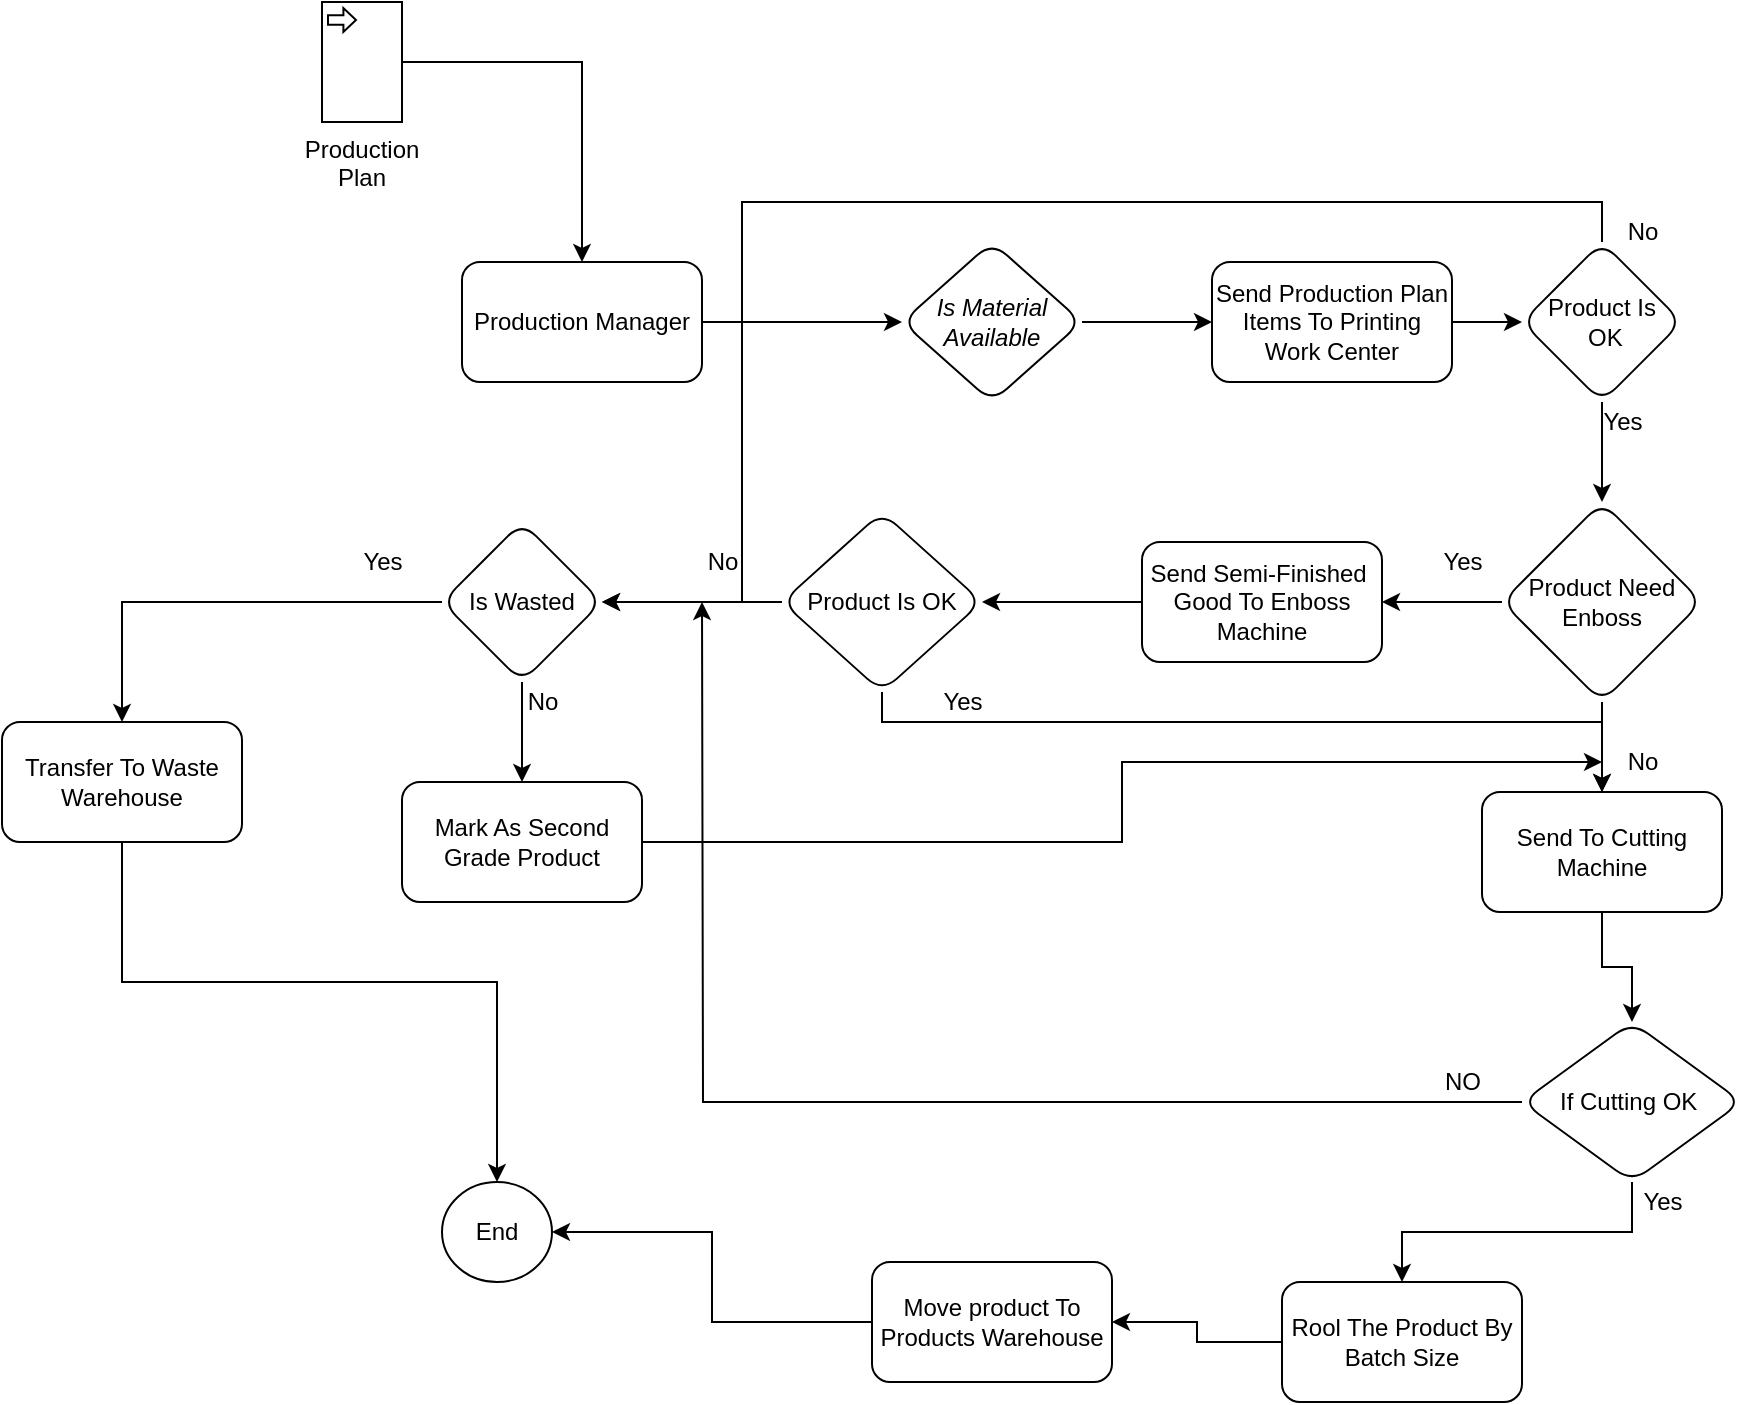 <mxfile version="20.4.0" type="github">
  <diagram name="Page-1" id="2a216829-ef6e-dabb-86c1-c78162f3ba2b">
    <mxGraphModel dx="2016" dy="507" grid="1" gridSize="10" guides="1" tooltips="1" connect="1" arrows="1" fold="1" page="1" pageScale="1" pageWidth="850" pageHeight="1100" background="none" math="0" shadow="0">
      <root>
        <mxCell id="0" />
        <mxCell id="1" parent="0" />
        <mxCell id="7Kr13zW_n3Wc-PNVk7xG-3" style="edgeStyle=orthogonalEdgeStyle;rounded=0;orthogonalLoop=1;jettySize=auto;html=1;" edge="1" parent="1" source="7Kr13zW_n3Wc-PNVk7xG-1" target="7Kr13zW_n3Wc-PNVk7xG-2">
          <mxGeometry relative="1" as="geometry" />
        </mxCell>
        <mxCell id="7Kr13zW_n3Wc-PNVk7xG-1" value="Production Plan" style="shape=mxgraph.bpmn.data;labelPosition=center;verticalLabelPosition=bottom;align=center;verticalAlign=top;whiteSpace=wrap;size=0;html=1;bpmnTransferType=input;" vertex="1" parent="1">
          <mxGeometry x="10" y="400" width="40" height="60" as="geometry" />
        </mxCell>
        <mxCell id="7Kr13zW_n3Wc-PNVk7xG-6" value="" style="edgeStyle=orthogonalEdgeStyle;rounded=0;orthogonalLoop=1;jettySize=auto;html=1;" edge="1" parent="1" source="7Kr13zW_n3Wc-PNVk7xG-2" target="7Kr13zW_n3Wc-PNVk7xG-5">
          <mxGeometry relative="1" as="geometry" />
        </mxCell>
        <mxCell id="7Kr13zW_n3Wc-PNVk7xG-2" value="Production Manager" style="rounded=1;whiteSpace=wrap;html=1;" vertex="1" parent="1">
          <mxGeometry x="80" y="530" width="120" height="60" as="geometry" />
        </mxCell>
        <mxCell id="7Kr13zW_n3Wc-PNVk7xG-8" value="" style="edgeStyle=orthogonalEdgeStyle;rounded=0;orthogonalLoop=1;jettySize=auto;html=1;" edge="1" parent="1" source="7Kr13zW_n3Wc-PNVk7xG-5" target="7Kr13zW_n3Wc-PNVk7xG-7">
          <mxGeometry relative="1" as="geometry" />
        </mxCell>
        <mxCell id="7Kr13zW_n3Wc-PNVk7xG-5" value="&lt;i&gt;Is Material Available&lt;/i&gt;" style="rhombus;whiteSpace=wrap;html=1;rounded=1;" vertex="1" parent="1">
          <mxGeometry x="300" y="520" width="90" height="80" as="geometry" />
        </mxCell>
        <mxCell id="7Kr13zW_n3Wc-PNVk7xG-10" value="" style="edgeStyle=orthogonalEdgeStyle;rounded=0;orthogonalLoop=1;jettySize=auto;html=1;" edge="1" parent="1" source="7Kr13zW_n3Wc-PNVk7xG-7" target="7Kr13zW_n3Wc-PNVk7xG-9">
          <mxGeometry relative="1" as="geometry" />
        </mxCell>
        <mxCell id="7Kr13zW_n3Wc-PNVk7xG-7" value="Send Production Plan Items To Printing Work Center" style="whiteSpace=wrap;html=1;rounded=1;" vertex="1" parent="1">
          <mxGeometry x="455" y="530" width="120" height="60" as="geometry" />
        </mxCell>
        <mxCell id="7Kr13zW_n3Wc-PNVk7xG-18" value="" style="edgeStyle=orthogonalEdgeStyle;rounded=0;orthogonalLoop=1;jettySize=auto;html=1;" edge="1" parent="1" source="7Kr13zW_n3Wc-PNVk7xG-9" target="7Kr13zW_n3Wc-PNVk7xG-17">
          <mxGeometry relative="1" as="geometry" />
        </mxCell>
        <mxCell id="7Kr13zW_n3Wc-PNVk7xG-52" style="edgeStyle=orthogonalEdgeStyle;rounded=0;orthogonalLoop=1;jettySize=auto;html=1;entryX=1;entryY=0.5;entryDx=0;entryDy=0;" edge="1" parent="1" source="7Kr13zW_n3Wc-PNVk7xG-9" target="7Kr13zW_n3Wc-PNVk7xG-43">
          <mxGeometry relative="1" as="geometry">
            <mxPoint x="220" y="710" as="targetPoint" />
            <Array as="points">
              <mxPoint x="650" y="500" />
              <mxPoint x="220" y="500" />
              <mxPoint x="220" y="700" />
            </Array>
          </mxGeometry>
        </mxCell>
        <mxCell id="7Kr13zW_n3Wc-PNVk7xG-9" value="Product Is&lt;br&gt;&amp;nbsp;OK" style="rhombus;whiteSpace=wrap;html=1;rounded=1;" vertex="1" parent="1">
          <mxGeometry x="610" y="520" width="80" height="80" as="geometry" />
        </mxCell>
        <mxCell id="7Kr13zW_n3Wc-PNVk7xG-15" value="No" style="text;html=1;align=center;verticalAlign=middle;resizable=0;points=[];autosize=1;strokeColor=none;fillColor=none;" vertex="1" parent="1">
          <mxGeometry x="650" y="500" width="40" height="30" as="geometry" />
        </mxCell>
        <mxCell id="7Kr13zW_n3Wc-PNVk7xG-21" value="" style="edgeStyle=orthogonalEdgeStyle;rounded=0;orthogonalLoop=1;jettySize=auto;html=1;" edge="1" parent="1" source="7Kr13zW_n3Wc-PNVk7xG-17" target="7Kr13zW_n3Wc-PNVk7xG-20">
          <mxGeometry relative="1" as="geometry" />
        </mxCell>
        <mxCell id="7Kr13zW_n3Wc-PNVk7xG-24" value="" style="edgeStyle=orthogonalEdgeStyle;rounded=0;orthogonalLoop=1;jettySize=auto;html=1;" edge="1" parent="1" source="7Kr13zW_n3Wc-PNVk7xG-17" target="7Kr13zW_n3Wc-PNVk7xG-23">
          <mxGeometry relative="1" as="geometry" />
        </mxCell>
        <mxCell id="7Kr13zW_n3Wc-PNVk7xG-17" value="Product Need Enboss" style="rhombus;whiteSpace=wrap;html=1;rounded=1;" vertex="1" parent="1">
          <mxGeometry x="600" y="650" width="100" height="100" as="geometry" />
        </mxCell>
        <mxCell id="7Kr13zW_n3Wc-PNVk7xG-19" value="Yes" style="text;html=1;align=center;verticalAlign=middle;resizable=0;points=[];autosize=1;strokeColor=none;fillColor=none;" vertex="1" parent="1">
          <mxGeometry x="640" y="595" width="40" height="30" as="geometry" />
        </mxCell>
        <mxCell id="7Kr13zW_n3Wc-PNVk7xG-27" value="" style="edgeStyle=orthogonalEdgeStyle;rounded=0;orthogonalLoop=1;jettySize=auto;html=1;" edge="1" parent="1" source="7Kr13zW_n3Wc-PNVk7xG-20" target="7Kr13zW_n3Wc-PNVk7xG-26">
          <mxGeometry relative="1" as="geometry" />
        </mxCell>
        <mxCell id="7Kr13zW_n3Wc-PNVk7xG-20" value="Send Semi-Finished&amp;nbsp;&lt;br&gt;Good To Enboss Machine" style="whiteSpace=wrap;html=1;rounded=1;" vertex="1" parent="1">
          <mxGeometry x="420" y="670" width="120" height="60" as="geometry" />
        </mxCell>
        <mxCell id="7Kr13zW_n3Wc-PNVk7xG-22" value="Yes" style="text;html=1;align=center;verticalAlign=middle;resizable=0;points=[];autosize=1;strokeColor=none;fillColor=none;" vertex="1" parent="1">
          <mxGeometry x="560" y="665" width="40" height="30" as="geometry" />
        </mxCell>
        <mxCell id="7Kr13zW_n3Wc-PNVk7xG-54" value="" style="edgeStyle=orthogonalEdgeStyle;rounded=0;orthogonalLoop=1;jettySize=auto;html=1;" edge="1" parent="1" source="7Kr13zW_n3Wc-PNVk7xG-23" target="7Kr13zW_n3Wc-PNVk7xG-53">
          <mxGeometry relative="1" as="geometry" />
        </mxCell>
        <mxCell id="7Kr13zW_n3Wc-PNVk7xG-23" value="Send To Cutting Machine" style="whiteSpace=wrap;html=1;rounded=1;" vertex="1" parent="1">
          <mxGeometry x="590" y="795" width="120" height="60" as="geometry" />
        </mxCell>
        <mxCell id="7Kr13zW_n3Wc-PNVk7xG-25" value="No" style="text;html=1;align=center;verticalAlign=middle;resizable=0;points=[];autosize=1;strokeColor=none;fillColor=none;" vertex="1" parent="1">
          <mxGeometry x="650" y="765" width="40" height="30" as="geometry" />
        </mxCell>
        <mxCell id="7Kr13zW_n3Wc-PNVk7xG-31" style="edgeStyle=orthogonalEdgeStyle;rounded=0;orthogonalLoop=1;jettySize=auto;html=1;entryX=0.5;entryY=0;entryDx=0;entryDy=0;" edge="1" parent="1" source="7Kr13zW_n3Wc-PNVk7xG-26" target="7Kr13zW_n3Wc-PNVk7xG-23">
          <mxGeometry relative="1" as="geometry">
            <Array as="points">
              <mxPoint x="290" y="760" />
              <mxPoint x="650" y="760" />
            </Array>
          </mxGeometry>
        </mxCell>
        <mxCell id="7Kr13zW_n3Wc-PNVk7xG-44" value="" style="edgeStyle=orthogonalEdgeStyle;rounded=0;orthogonalLoop=1;jettySize=auto;html=1;" edge="1" parent="1" source="7Kr13zW_n3Wc-PNVk7xG-26" target="7Kr13zW_n3Wc-PNVk7xG-43">
          <mxGeometry relative="1" as="geometry">
            <Array as="points">
              <mxPoint x="200" y="700" />
              <mxPoint x="200" y="700" />
            </Array>
          </mxGeometry>
        </mxCell>
        <mxCell id="7Kr13zW_n3Wc-PNVk7xG-26" value="Product Is OK" style="rhombus;whiteSpace=wrap;html=1;rounded=1;" vertex="1" parent="1">
          <mxGeometry x="240" y="655" width="100" height="90" as="geometry" />
        </mxCell>
        <mxCell id="7Kr13zW_n3Wc-PNVk7xG-32" value="Yes" style="text;html=1;align=center;verticalAlign=middle;resizable=0;points=[];autosize=1;strokeColor=none;fillColor=none;" vertex="1" parent="1">
          <mxGeometry x="310" y="735" width="40" height="30" as="geometry" />
        </mxCell>
        <mxCell id="7Kr13zW_n3Wc-PNVk7xG-36" value="No" style="text;html=1;align=center;verticalAlign=middle;resizable=0;points=[];autosize=1;strokeColor=none;fillColor=none;" vertex="1" parent="1">
          <mxGeometry x="190" y="665" width="40" height="30" as="geometry" />
        </mxCell>
        <mxCell id="7Kr13zW_n3Wc-PNVk7xG-46" value="" style="edgeStyle=orthogonalEdgeStyle;rounded=0;orthogonalLoop=1;jettySize=auto;html=1;" edge="1" parent="1" source="7Kr13zW_n3Wc-PNVk7xG-43" target="7Kr13zW_n3Wc-PNVk7xG-45">
          <mxGeometry relative="1" as="geometry" />
        </mxCell>
        <mxCell id="7Kr13zW_n3Wc-PNVk7xG-50" value="" style="edgeStyle=orthogonalEdgeStyle;rounded=0;orthogonalLoop=1;jettySize=auto;html=1;" edge="1" parent="1" source="7Kr13zW_n3Wc-PNVk7xG-43" target="7Kr13zW_n3Wc-PNVk7xG-49">
          <mxGeometry relative="1" as="geometry" />
        </mxCell>
        <mxCell id="7Kr13zW_n3Wc-PNVk7xG-43" value="Is Wasted" style="rhombus;whiteSpace=wrap;html=1;rounded=1;" vertex="1" parent="1">
          <mxGeometry x="70" y="660" width="80" height="80" as="geometry" />
        </mxCell>
        <mxCell id="7Kr13zW_n3Wc-PNVk7xG-48" style="edgeStyle=orthogonalEdgeStyle;rounded=0;orthogonalLoop=1;jettySize=auto;html=1;" edge="1" parent="1" source="7Kr13zW_n3Wc-PNVk7xG-45" target="7Kr13zW_n3Wc-PNVk7xG-25">
          <mxGeometry relative="1" as="geometry" />
        </mxCell>
        <mxCell id="7Kr13zW_n3Wc-PNVk7xG-45" value="Mark As Second Grade Product" style="whiteSpace=wrap;html=1;rounded=1;" vertex="1" parent="1">
          <mxGeometry x="50" y="790" width="120" height="60" as="geometry" />
        </mxCell>
        <mxCell id="7Kr13zW_n3Wc-PNVk7xG-47" value="No" style="text;html=1;align=center;verticalAlign=middle;resizable=0;points=[];autosize=1;strokeColor=none;fillColor=none;" vertex="1" parent="1">
          <mxGeometry x="100" y="735" width="40" height="30" as="geometry" />
        </mxCell>
        <mxCell id="7Kr13zW_n3Wc-PNVk7xG-66" style="edgeStyle=orthogonalEdgeStyle;rounded=0;orthogonalLoop=1;jettySize=auto;html=1;entryX=0.5;entryY=0;entryDx=0;entryDy=0;" edge="1" parent="1" source="7Kr13zW_n3Wc-PNVk7xG-49" target="7Kr13zW_n3Wc-PNVk7xG-62">
          <mxGeometry relative="1" as="geometry">
            <Array as="points">
              <mxPoint x="-90" y="890" />
              <mxPoint x="97" y="890" />
            </Array>
          </mxGeometry>
        </mxCell>
        <mxCell id="7Kr13zW_n3Wc-PNVk7xG-49" value="Transfer To Waste Warehouse" style="whiteSpace=wrap;html=1;rounded=1;" vertex="1" parent="1">
          <mxGeometry x="-150" y="760" width="120" height="60" as="geometry" />
        </mxCell>
        <mxCell id="7Kr13zW_n3Wc-PNVk7xG-51" value="Yes" style="text;html=1;align=center;verticalAlign=middle;resizable=0;points=[];autosize=1;strokeColor=none;fillColor=none;" vertex="1" parent="1">
          <mxGeometry x="20" y="665" width="40" height="30" as="geometry" />
        </mxCell>
        <mxCell id="7Kr13zW_n3Wc-PNVk7xG-55" style="edgeStyle=orthogonalEdgeStyle;rounded=0;orthogonalLoop=1;jettySize=auto;html=1;" edge="1" parent="1" source="7Kr13zW_n3Wc-PNVk7xG-53">
          <mxGeometry relative="1" as="geometry">
            <mxPoint x="200" y="700" as="targetPoint" />
          </mxGeometry>
        </mxCell>
        <mxCell id="7Kr13zW_n3Wc-PNVk7xG-58" value="" style="edgeStyle=orthogonalEdgeStyle;rounded=0;orthogonalLoop=1;jettySize=auto;html=1;" edge="1" parent="1" source="7Kr13zW_n3Wc-PNVk7xG-53" target="7Kr13zW_n3Wc-PNVk7xG-57">
          <mxGeometry relative="1" as="geometry" />
        </mxCell>
        <mxCell id="7Kr13zW_n3Wc-PNVk7xG-53" value="If Cutting OK&amp;nbsp;" style="rhombus;whiteSpace=wrap;html=1;rounded=1;" vertex="1" parent="1">
          <mxGeometry x="610" y="910" width="110" height="80" as="geometry" />
        </mxCell>
        <mxCell id="7Kr13zW_n3Wc-PNVk7xG-56" value="NO" style="text;html=1;align=center;verticalAlign=middle;resizable=0;points=[];autosize=1;strokeColor=none;fillColor=none;" vertex="1" parent="1">
          <mxGeometry x="560" y="925" width="40" height="30" as="geometry" />
        </mxCell>
        <mxCell id="7Kr13zW_n3Wc-PNVk7xG-61" value="" style="edgeStyle=orthogonalEdgeStyle;rounded=0;orthogonalLoop=1;jettySize=auto;html=1;" edge="1" parent="1" source="7Kr13zW_n3Wc-PNVk7xG-57" target="7Kr13zW_n3Wc-PNVk7xG-60">
          <mxGeometry relative="1" as="geometry" />
        </mxCell>
        <mxCell id="7Kr13zW_n3Wc-PNVk7xG-57" value="Rool The Product By Batch Size" style="whiteSpace=wrap;html=1;rounded=1;" vertex="1" parent="1">
          <mxGeometry x="490" y="1040" width="120" height="60" as="geometry" />
        </mxCell>
        <mxCell id="7Kr13zW_n3Wc-PNVk7xG-59" value="Yes&lt;br&gt;" style="text;html=1;align=center;verticalAlign=middle;resizable=0;points=[];autosize=1;strokeColor=none;fillColor=none;" vertex="1" parent="1">
          <mxGeometry x="660" y="985" width="40" height="30" as="geometry" />
        </mxCell>
        <mxCell id="7Kr13zW_n3Wc-PNVk7xG-63" value="" style="edgeStyle=orthogonalEdgeStyle;rounded=0;orthogonalLoop=1;jettySize=auto;html=1;" edge="1" parent="1" source="7Kr13zW_n3Wc-PNVk7xG-60" target="7Kr13zW_n3Wc-PNVk7xG-62">
          <mxGeometry relative="1" as="geometry" />
        </mxCell>
        <mxCell id="7Kr13zW_n3Wc-PNVk7xG-60" value="Move product To Products Warehouse" style="whiteSpace=wrap;html=1;rounded=1;" vertex="1" parent="1">
          <mxGeometry x="285" y="1030" width="120" height="60" as="geometry" />
        </mxCell>
        <mxCell id="7Kr13zW_n3Wc-PNVk7xG-62" value="End" style="ellipse;whiteSpace=wrap;html=1;rounded=1;" vertex="1" parent="1">
          <mxGeometry x="70" y="990" width="55" height="50" as="geometry" />
        </mxCell>
      </root>
    </mxGraphModel>
  </diagram>
</mxfile>
